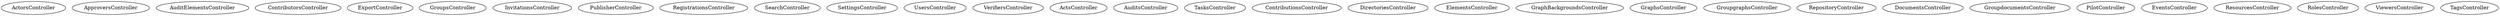 digraph Microservices {
  subgraph User_microservice {
    ActorsController;
    ApproversController;
    AuditElementsController;
    ContributorsController;
    ExportController;
    GroupsController;
    InvitationsController;
    PublisherController;
    RegistrationsController;
    SearchController;
    SettingsController;
    UsersController;
    VerifiersController;
  }
  subgraph Act_microservice {
    ActsController;
  }
  subgraph Audit_microservice {
    AuditsController;
    TasksController;
  }
  subgraph Graph_microservice {
    ContributionsController;
    DirectoriesController;
    ElementsController;
    GraphBackgroundsController;
    GraphsController;
    GroupgraphsController;
    RepositoryController;
  }
  subgraph Document_microservice {
    DocumentsController;
    GroupdocumentsController;
    PilotController;
  }
  subgraph Event_microservice {
    EventsController;
  }
  subgraph Resource_microservice {
    ResourcesController;
  }
  subgraph Role_microservice {
    RolesController;
    ViewersController;
  }
  subgraph Tag_microservice {
    TagsController;
  }
}
